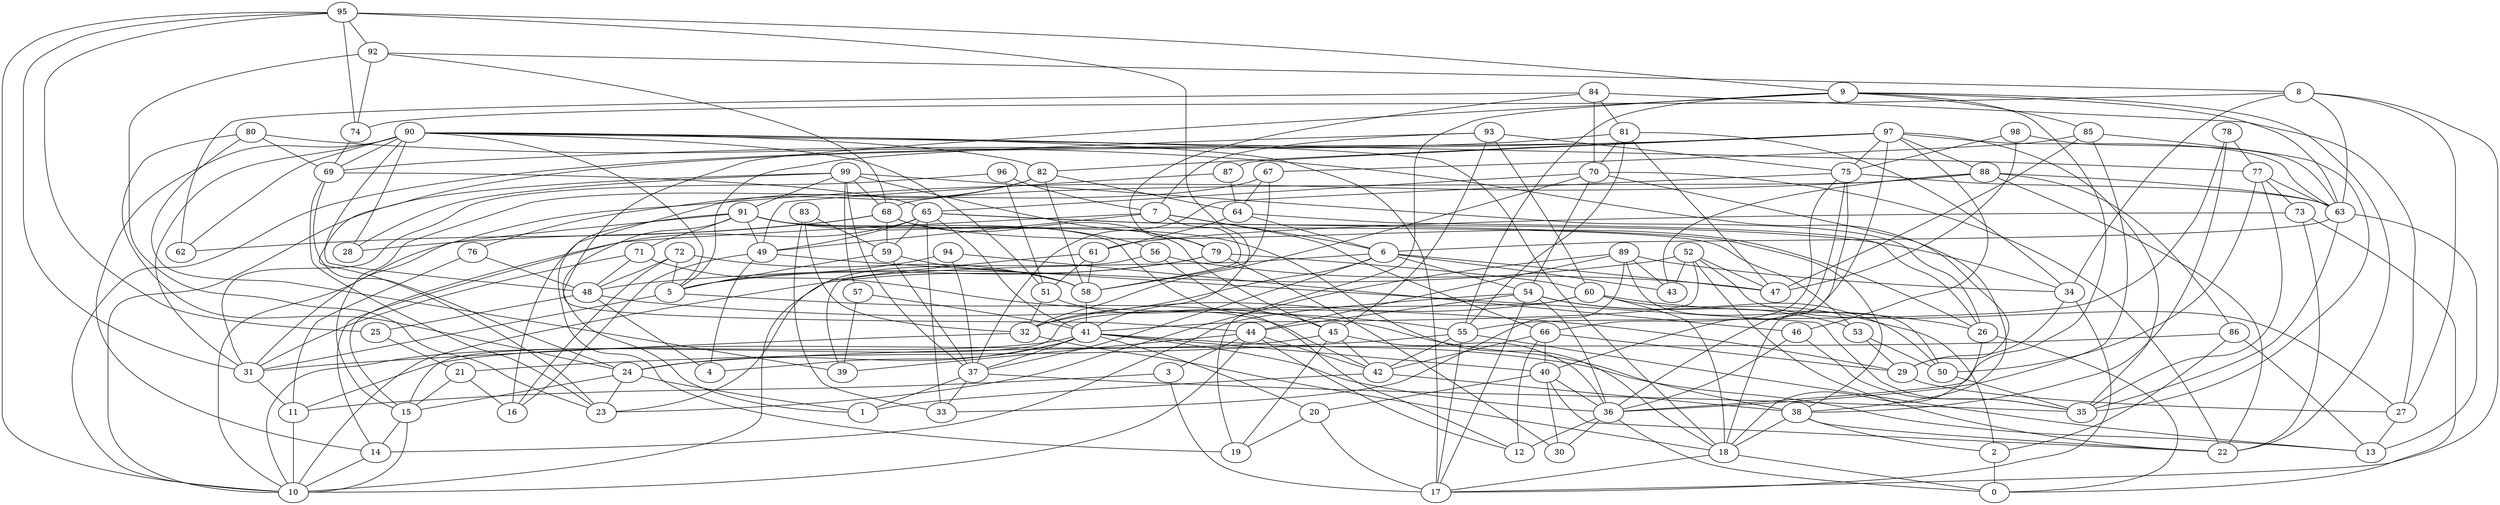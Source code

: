digraph GG_graph {

subgraph G_graph {
edge [color = black]
"52" -> "22" [dir = none]
"52" -> "43" [dir = none]
"52" -> "47" [dir = none]
"52" -> "48" [dir = none]
"52" -> "27" [dir = none]
"52" -> "41" [dir = none]
"14" -> "10" [dir = none]
"88" -> "63" [dir = none]
"88" -> "68" [dir = none]
"88" -> "86" [dir = none]
"88" -> "43" [dir = none]
"88" -> "31" [dir = none]
"88" -> "22" [dir = none]
"72" -> "16" [dir = none]
"72" -> "5" [dir = none]
"72" -> "48" [dir = none]
"72" -> "58" [dir = none]
"64" -> "61" [dir = none]
"64" -> "26" [dir = none]
"64" -> "6" [dir = none]
"51" -> "42" [dir = none]
"51" -> "32" [dir = none]
"54" -> "53" [dir = none]
"54" -> "17" [dir = none]
"54" -> "36" [dir = none]
"54" -> "44" [dir = none]
"54" -> "14" [dir = none]
"54" -> "2" [dir = none]
"2" -> "0" [dir = none]
"26" -> "0" [dir = none]
"26" -> "18" [dir = none]
"21" -> "15" [dir = none]
"21" -> "16" [dir = none]
"25" -> "21" [dir = none]
"73" -> "22" [dir = none]
"73" -> "0" [dir = none]
"73" -> "61" [dir = none]
"78" -> "38" [dir = none]
"78" -> "55" [dir = none]
"78" -> "77" [dir = none]
"77" -> "63" [dir = none]
"77" -> "50" [dir = none]
"77" -> "73" [dir = none]
"77" -> "35" [dir = none]
"83" -> "59" [dir = none]
"83" -> "33" [dir = none]
"83" -> "32" [dir = none]
"41" -> "40" [dir = none]
"41" -> "20" [dir = none]
"41" -> "10" [dir = none]
"41" -> "24" [dir = none]
"41" -> "37" [dir = none]
"41" -> "13" [dir = none]
"41" -> "4" [dir = none]
"41" -> "36" [dir = none]
"36" -> "30" [dir = none]
"36" -> "0" [dir = none]
"36" -> "12" [dir = none]
"3" -> "17" [dir = none]
"3" -> "11" [dir = none]
"55" -> "42" [dir = none]
"55" -> "21" [dir = none]
"55" -> "13" [dir = none]
"55" -> "17" [dir = none]
"85" -> "36" [dir = none]
"85" -> "47" [dir = none]
"85" -> "67" [dir = none]
"85" -> "35" [dir = none]
"40" -> "36" [dir = none]
"40" -> "30" [dir = none]
"40" -> "22" [dir = none]
"40" -> "20" [dir = none]
"98" -> "63" [dir = none]
"98" -> "47" [dir = none]
"98" -> "75" [dir = none]
"32" -> "31" [dir = none]
"32" -> "18" [dir = none]
"49" -> "4" [dir = none]
"49" -> "16" [dir = none]
"49" -> "35" [dir = none]
"42" -> "38" [dir = none]
"42" -> "1" [dir = none]
"80" -> "24" [dir = none]
"80" -> "38" [dir = none]
"80" -> "69" [dir = none]
"80" -> "39" [dir = none]
"97" -> "75" [dir = none]
"97" -> "82" [dir = none]
"97" -> "46" [dir = none]
"97" -> "36" [dir = none]
"97" -> "88" [dir = none]
"97" -> "10" [dir = none]
"97" -> "87" [dir = none]
"97" -> "63" [dir = none]
"97" -> "69" [dir = none]
"97" -> "35" [dir = none]
"90" -> "82" [dir = none]
"90" -> "51" [dir = none]
"90" -> "18" [dir = none]
"90" -> "5" [dir = none]
"90" -> "62" [dir = none]
"90" -> "69" [dir = none]
"90" -> "17" [dir = none]
"90" -> "31" [dir = none]
"90" -> "48" [dir = none]
"90" -> "28" [dir = none]
"90" -> "14" [dir = none]
"90" -> "77" [dir = none]
"11" -> "10" [dir = none]
"89" -> "50" [dir = none]
"89" -> "43" [dir = none]
"89" -> "44" [dir = none]
"89" -> "33" [dir = none]
"89" -> "34" [dir = none]
"89" -> "23" [dir = none]
"82" -> "76" [dir = none]
"82" -> "19" [dir = none]
"82" -> "58" [dir = none]
"82" -> "64" [dir = none]
"34" -> "29" [dir = none]
"34" -> "17" [dir = none]
"91" -> "12" [dir = none]
"91" -> "56" [dir = none]
"91" -> "10" [dir = none]
"91" -> "1" [dir = none]
"91" -> "18" [dir = none]
"91" -> "49" [dir = none]
"91" -> "53" [dir = none]
"91" -> "71" [dir = none]
"91" -> "16" [dir = none]
"46" -> "35" [dir = none]
"46" -> "36" [dir = none]
"37" -> "35" [dir = none]
"37" -> "33" [dir = none]
"37" -> "1" [dir = none]
"87" -> "64" [dir = none]
"87" -> "49" [dir = none]
"92" -> "74" [dir = none]
"92" -> "8" [dir = none]
"92" -> "23" [dir = none]
"92" -> "68" [dir = none]
"71" -> "55" [dir = none]
"71" -> "48" [dir = none]
"71" -> "31" [dir = none]
"67" -> "15" [dir = none]
"67" -> "64" [dir = none]
"67" -> "58" [dir = none]
"50" -> "35" [dir = none]
"59" -> "58" [dir = none]
"59" -> "5" [dir = none]
"59" -> "37" [dir = none]
"29" -> "27" [dir = none]
"99" -> "57" [dir = none]
"99" -> "37" [dir = none]
"99" -> "26" [dir = none]
"99" -> "28" [dir = none]
"99" -> "79" [dir = none]
"99" -> "68" [dir = none]
"99" -> "91" [dir = none]
"99" -> "10" [dir = none]
"96" -> "51" [dir = none]
"96" -> "31" [dir = none]
"96" -> "7" [dir = none]
"63" -> "6" [dir = none]
"63" -> "35" [dir = none]
"63" -> "13" [dir = none]
"65" -> "49" [dir = none]
"65" -> "33" [dir = none]
"65" -> "41" [dir = none]
"65" -> "15" [dir = none]
"65" -> "38" [dir = none]
"65" -> "34" [dir = none]
"65" -> "59" [dir = none]
"7" -> "14" [dir = none]
"7" -> "6" [dir = none]
"7" -> "58" [dir = none]
"7" -> "49" [dir = none]
"7" -> "66" [dir = none]
"27" -> "13" [dir = none]
"44" -> "39" [dir = none]
"44" -> "12" [dir = none]
"44" -> "42" [dir = none]
"44" -> "10" [dir = none]
"44" -> "3" [dir = none]
"6" -> "37" [dir = none]
"6" -> "39" [dir = none]
"6" -> "43" [dir = none]
"6" -> "47" [dir = none]
"6" -> "32" [dir = none]
"6" -> "54" [dir = none]
"68" -> "62" [dir = none]
"68" -> "28" [dir = none]
"68" -> "59" [dir = none]
"68" -> "26" [dir = none]
"68" -> "45" [dir = none]
"57" -> "39" [dir = none]
"57" -> "41" [dir = none]
"31" -> "11" [dir = none]
"45" -> "11" [dir = none]
"45" -> "19" [dir = none]
"45" -> "36" [dir = none]
"45" -> "42" [dir = none]
"61" -> "10" [dir = none]
"61" -> "51" [dir = none]
"61" -> "58" [dir = none]
"38" -> "2" [dir = none]
"38" -> "22" [dir = none]
"38" -> "18" [dir = none]
"53" -> "29" [dir = none]
"53" -> "50" [dir = none]
"69" -> "24" [dir = none]
"69" -> "23" [dir = none]
"69" -> "65" [dir = none]
"95" -> "25" [dir = none]
"95" -> "41" [dir = none]
"95" -> "31" [dir = none]
"95" -> "9" [dir = none]
"95" -> "74" [dir = none]
"95" -> "10" [dir = none]
"95" -> "92" [dir = none]
"81" -> "34" [dir = none]
"81" -> "47" [dir = none]
"81" -> "55" [dir = none]
"81" -> "70" [dir = none]
"81" -> "23" [dir = none]
"8" -> "34" [dir = none]
"8" -> "17" [dir = none]
"8" -> "27" [dir = none]
"8" -> "74" [dir = none]
"8" -> "63" [dir = none]
"48" -> "4" [dir = none]
"48" -> "25" [dir = none]
"48" -> "29" [dir = none]
"76" -> "48" [dir = none]
"76" -> "11" [dir = none]
"24" -> "23" [dir = none]
"24" -> "15" [dir = none]
"24" -> "1" [dir = none]
"58" -> "41" [dir = none]
"84" -> "27" [dir = none]
"84" -> "81" [dir = none]
"84" -> "70" [dir = none]
"84" -> "79" [dir = none]
"84" -> "62" [dir = none]
"86" -> "13" [dir = none]
"86" -> "24" [dir = none]
"86" -> "2" [dir = none]
"20" -> "17" [dir = none]
"20" -> "19" [dir = none]
"79" -> "5" [dir = none]
"79" -> "60" [dir = none]
"79" -> "10" [dir = none]
"79" -> "30" [dir = none]
"56" -> "23" [dir = none]
"56" -> "45" [dir = none]
"56" -> "47" [dir = none]
"18" -> "0" [dir = none]
"18" -> "17" [dir = none]
"74" -> "69" [dir = none]
"5" -> "31" [dir = none]
"5" -> "38" [dir = none]
"94" -> "46" [dir = none]
"94" -> "37" [dir = none]
"94" -> "5" [dir = none]
"93" -> "7" [dir = none]
"93" -> "45" [dir = none]
"93" -> "60" [dir = none]
"93" -> "5" [dir = none]
"93" -> "75" [dir = none]
"9" -> "19" [dir = none]
"9" -> "22" [dir = none]
"9" -> "36" [dir = none]
"9" -> "63" [dir = none]
"9" -> "44" [dir = none]
"9" -> "55" [dir = none]
"9" -> "85" [dir = none]
"60" -> "50" [dir = none]
"60" -> "32" [dir = none]
"60" -> "15" [dir = none]
"60" -> "26" [dir = none]
"60" -> "18" [dir = none]
"15" -> "10" [dir = none]
"15" -> "14" [dir = none]
"75" -> "66" [dir = none]
"75" -> "18" [dir = none]
"75" -> "40" [dir = none]
"75" -> "37" [dir = none]
"75" -> "63" [dir = none]
"66" -> "40" [dir = none]
"66" -> "12" [dir = none]
"66" -> "42" [dir = none]
"66" -> "29" [dir = none]
"70" -> "32" [dir = none]
"70" -> "54" [dir = none]
"70" -> "29" [dir = none]
"70" -> "65" [dir = none]
"70" -> "22" [dir = none]
}

}

